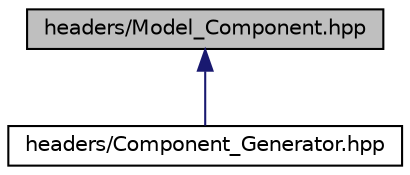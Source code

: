 digraph "headers/Model_Component.hpp"
{
 // LATEX_PDF_SIZE
  edge [fontname="Helvetica",fontsize="10",labelfontname="Helvetica",labelfontsize="10"];
  node [fontname="Helvetica",fontsize="10",shape=record];
  Node29 [label="headers/Model_Component.hpp",height=0.2,width=0.4,color="black", fillcolor="grey75", style="filled", fontcolor="black",tooltip="Component that stores a 3d mesh and process it's information and attributes."];
  Node29 -> Node30 [dir="back",color="midnightblue",fontsize="10",style="solid",fontname="Helvetica"];
  Node30 [label="headers/Component_Generator.hpp",height=0.2,width=0.4,color="black", fillcolor="white", style="filled",URL="$d2/de4/_component___generator_8hpp.html",tooltip="Generator of components, store and create components."];
}
